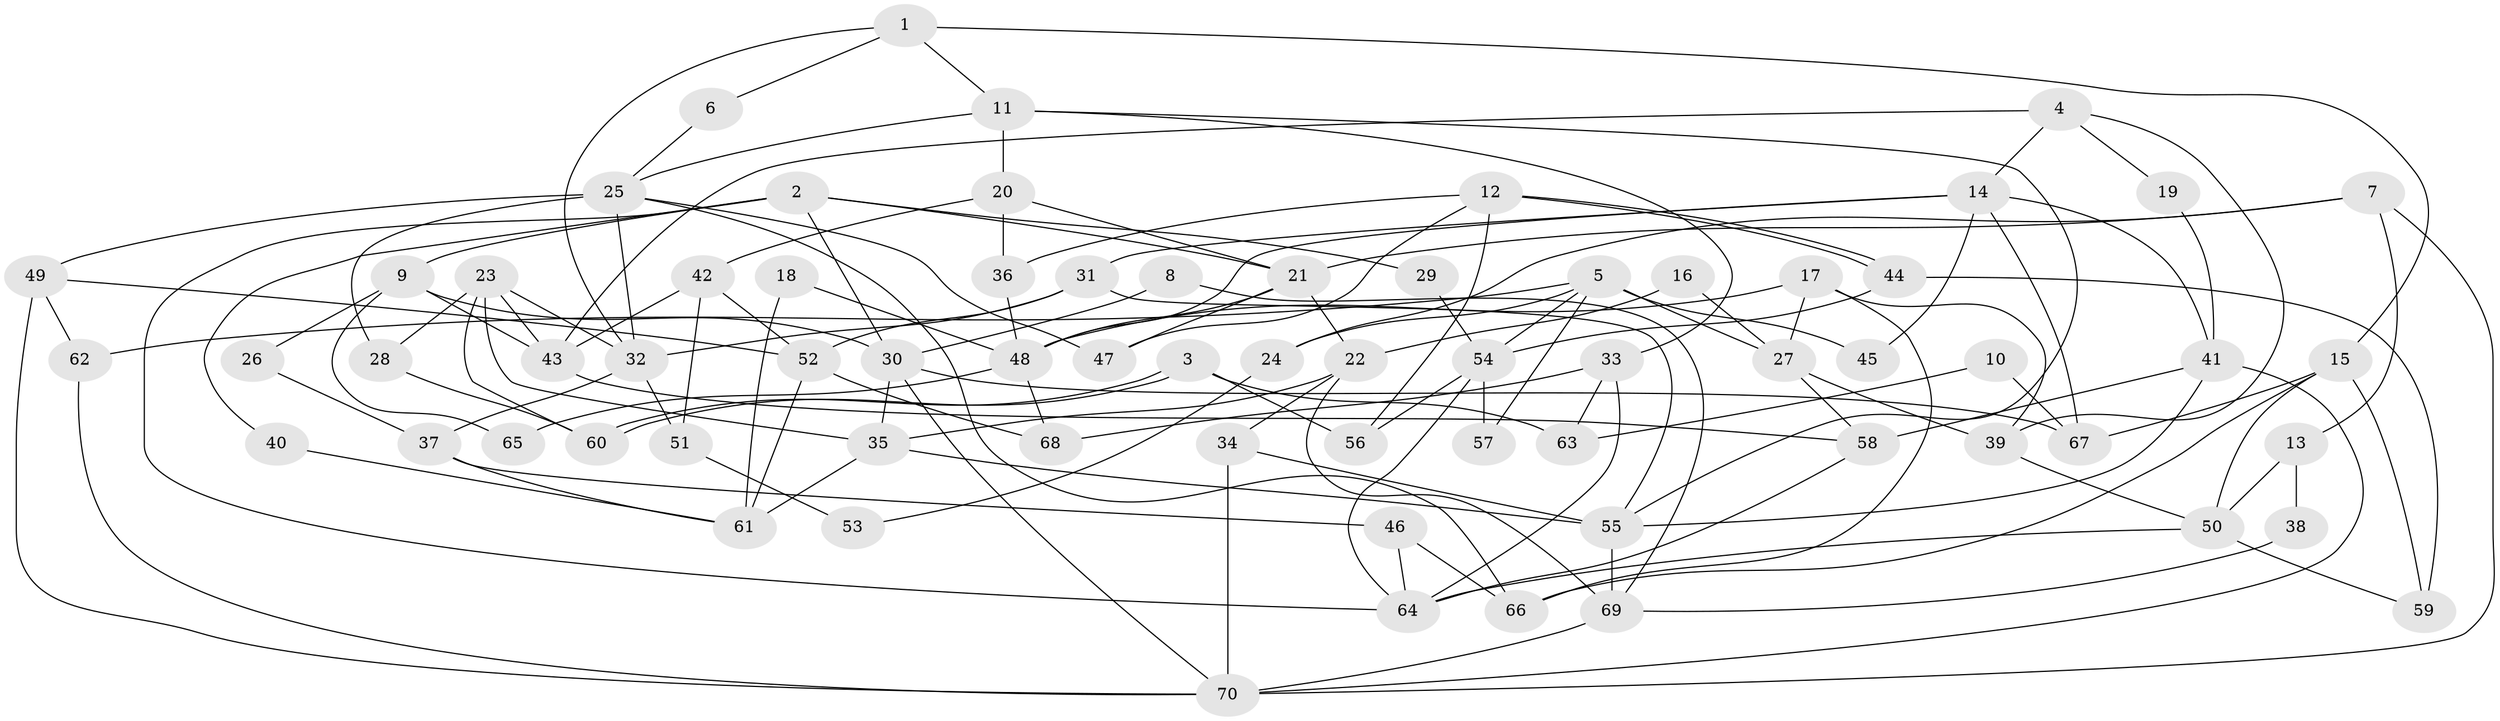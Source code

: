 // Generated by graph-tools (version 1.1) at 2025/02/03/09/25 03:02:08]
// undirected, 70 vertices, 140 edges
graph export_dot {
graph [start="1"]
  node [color=gray90,style=filled];
  1;
  2;
  3;
  4;
  5;
  6;
  7;
  8;
  9;
  10;
  11;
  12;
  13;
  14;
  15;
  16;
  17;
  18;
  19;
  20;
  21;
  22;
  23;
  24;
  25;
  26;
  27;
  28;
  29;
  30;
  31;
  32;
  33;
  34;
  35;
  36;
  37;
  38;
  39;
  40;
  41;
  42;
  43;
  44;
  45;
  46;
  47;
  48;
  49;
  50;
  51;
  52;
  53;
  54;
  55;
  56;
  57;
  58;
  59;
  60;
  61;
  62;
  63;
  64;
  65;
  66;
  67;
  68;
  69;
  70;
  1 -- 32;
  1 -- 15;
  1 -- 6;
  1 -- 11;
  2 -- 64;
  2 -- 30;
  2 -- 9;
  2 -- 21;
  2 -- 29;
  2 -- 40;
  3 -- 56;
  3 -- 60;
  3 -- 60;
  3 -- 63;
  4 -- 14;
  4 -- 43;
  4 -- 19;
  4 -- 39;
  5 -- 54;
  5 -- 27;
  5 -- 24;
  5 -- 45;
  5 -- 57;
  5 -- 62;
  6 -- 25;
  7 -- 70;
  7 -- 21;
  7 -- 13;
  7 -- 24;
  8 -- 69;
  8 -- 30;
  9 -- 30;
  9 -- 26;
  9 -- 43;
  9 -- 65;
  10 -- 67;
  10 -- 63;
  11 -- 20;
  11 -- 25;
  11 -- 33;
  11 -- 55;
  12 -- 44;
  12 -- 44;
  12 -- 36;
  12 -- 47;
  12 -- 56;
  13 -- 50;
  13 -- 38;
  14 -- 48;
  14 -- 41;
  14 -- 31;
  14 -- 45;
  14 -- 67;
  15 -- 67;
  15 -- 66;
  15 -- 50;
  15 -- 59;
  16 -- 22;
  16 -- 27;
  17 -- 39;
  17 -- 48;
  17 -- 27;
  17 -- 66;
  18 -- 48;
  18 -- 61;
  19 -- 41;
  20 -- 42;
  20 -- 21;
  20 -- 36;
  21 -- 47;
  21 -- 22;
  21 -- 48;
  22 -- 34;
  22 -- 35;
  22 -- 69;
  23 -- 35;
  23 -- 60;
  23 -- 28;
  23 -- 32;
  23 -- 43;
  24 -- 53;
  25 -- 32;
  25 -- 28;
  25 -- 47;
  25 -- 49;
  25 -- 66;
  26 -- 37;
  27 -- 58;
  27 -- 39;
  28 -- 60;
  29 -- 54;
  30 -- 70;
  30 -- 35;
  30 -- 67;
  31 -- 55;
  31 -- 32;
  31 -- 52;
  32 -- 37;
  32 -- 51;
  33 -- 64;
  33 -- 63;
  33 -- 68;
  34 -- 70;
  34 -- 55;
  35 -- 55;
  35 -- 61;
  36 -- 48;
  37 -- 46;
  37 -- 61;
  38 -- 69;
  39 -- 50;
  40 -- 61;
  41 -- 70;
  41 -- 55;
  41 -- 58;
  42 -- 52;
  42 -- 43;
  42 -- 51;
  43 -- 58;
  44 -- 59;
  44 -- 54;
  46 -- 64;
  46 -- 66;
  48 -- 68;
  48 -- 65;
  49 -- 52;
  49 -- 62;
  49 -- 70;
  50 -- 59;
  50 -- 64;
  51 -- 53;
  52 -- 61;
  52 -- 68;
  54 -- 64;
  54 -- 56;
  54 -- 57;
  55 -- 69;
  58 -- 64;
  62 -- 70;
  69 -- 70;
}
